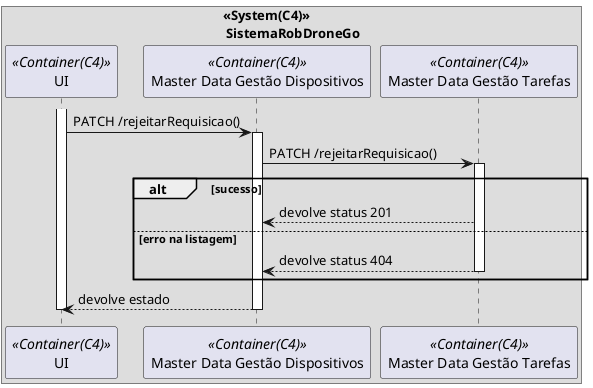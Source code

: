 @startuml vp2b

box "<<System(C4)>>\n SistemaRobDroneGo"
participant UI as ui <<Container(C4)>>
participant "Master Data Gestão Dispositivos" as mdgd <<Container(C4)>>
participant "Master Data Gestão Tarefas" as mdgt <<Container(C4)>>

activate ui
ui -> mdgd: PATCH /rejeitarRequisicao()
activate mdgd
mdgd -> mdgt: PATCH /rejeitarRequisicao()
activate mdgt
alt sucesso
mdgt --> mdgd: devolve status 201
else erro na listagem
mdgt --> mdgd: devolve status 404
deactivate mdgt
end
mdgd --> ui : devolve estado
deactivate mdgd
deactivate ui

end box

@enduml